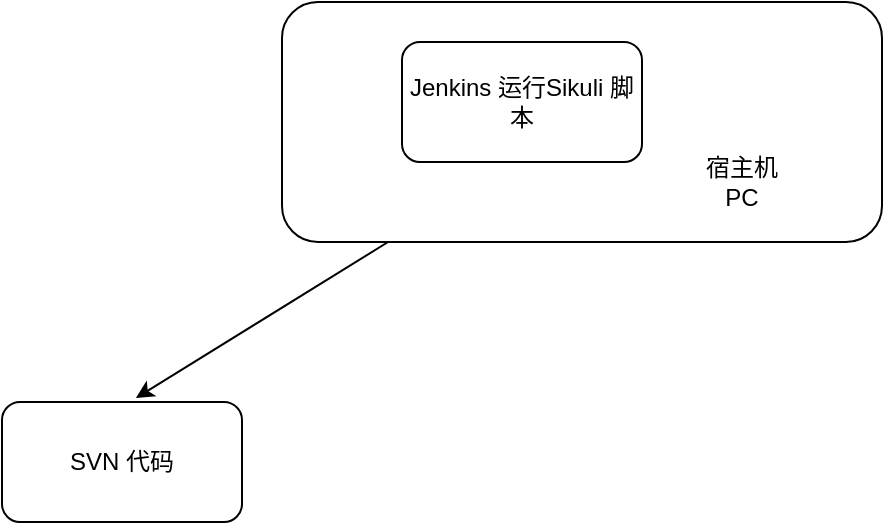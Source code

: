 <mxfile version="12.4.3" type="github" pages="1">
  <diagram id="uhHw3zCrm-QPPRCgiIeY" name="Page-1">
    <mxGraphModel dx="1360" dy="753" grid="1" gridSize="10" guides="1" tooltips="1" connect="1" arrows="1" fold="1" page="1" pageScale="1" pageWidth="3300" pageHeight="4681" math="0" shadow="0">
      <root>
        <mxCell id="0"/>
        <mxCell id="1" parent="0"/>
        <mxCell id="JK8cOYmX28wPlbiRzjRJ-3" value="" style="rounded=1;whiteSpace=wrap;html=1;" vertex="1" parent="1">
          <mxGeometry x="360" y="120" width="300" height="120" as="geometry"/>
        </mxCell>
        <mxCell id="JK8cOYmX28wPlbiRzjRJ-1" value="SVN&amp;nbsp;代码" style="rounded=1;whiteSpace=wrap;html=1;" vertex="1" parent="1">
          <mxGeometry x="220" y="320" width="120" height="60" as="geometry"/>
        </mxCell>
        <mxCell id="JK8cOYmX28wPlbiRzjRJ-2" value="Jenkins&amp;nbsp;运行Sikuli&amp;nbsp;脚本" style="rounded=1;whiteSpace=wrap;html=1;" vertex="1" parent="1">
          <mxGeometry x="420" y="140" width="120" height="60" as="geometry"/>
        </mxCell>
        <mxCell id="JK8cOYmX28wPlbiRzjRJ-4" value="宿主机PC" style="text;html=1;strokeColor=none;fillColor=none;align=center;verticalAlign=middle;whiteSpace=wrap;rounded=0;" vertex="1" parent="1">
          <mxGeometry x="570" y="200" width="40" height="20" as="geometry"/>
        </mxCell>
        <mxCell id="JK8cOYmX28wPlbiRzjRJ-5" value="" style="endArrow=classic;html=1;entryX=0.558;entryY=-0.033;entryDx=0;entryDy=0;entryPerimeter=0;" edge="1" parent="1" source="JK8cOYmX28wPlbiRzjRJ-3" target="JK8cOYmX28wPlbiRzjRJ-1">
          <mxGeometry width="50" height="50" relative="1" as="geometry">
            <mxPoint x="220" y="260" as="sourcePoint"/>
            <mxPoint x="270" y="210" as="targetPoint"/>
          </mxGeometry>
        </mxCell>
      </root>
    </mxGraphModel>
  </diagram>
</mxfile>
